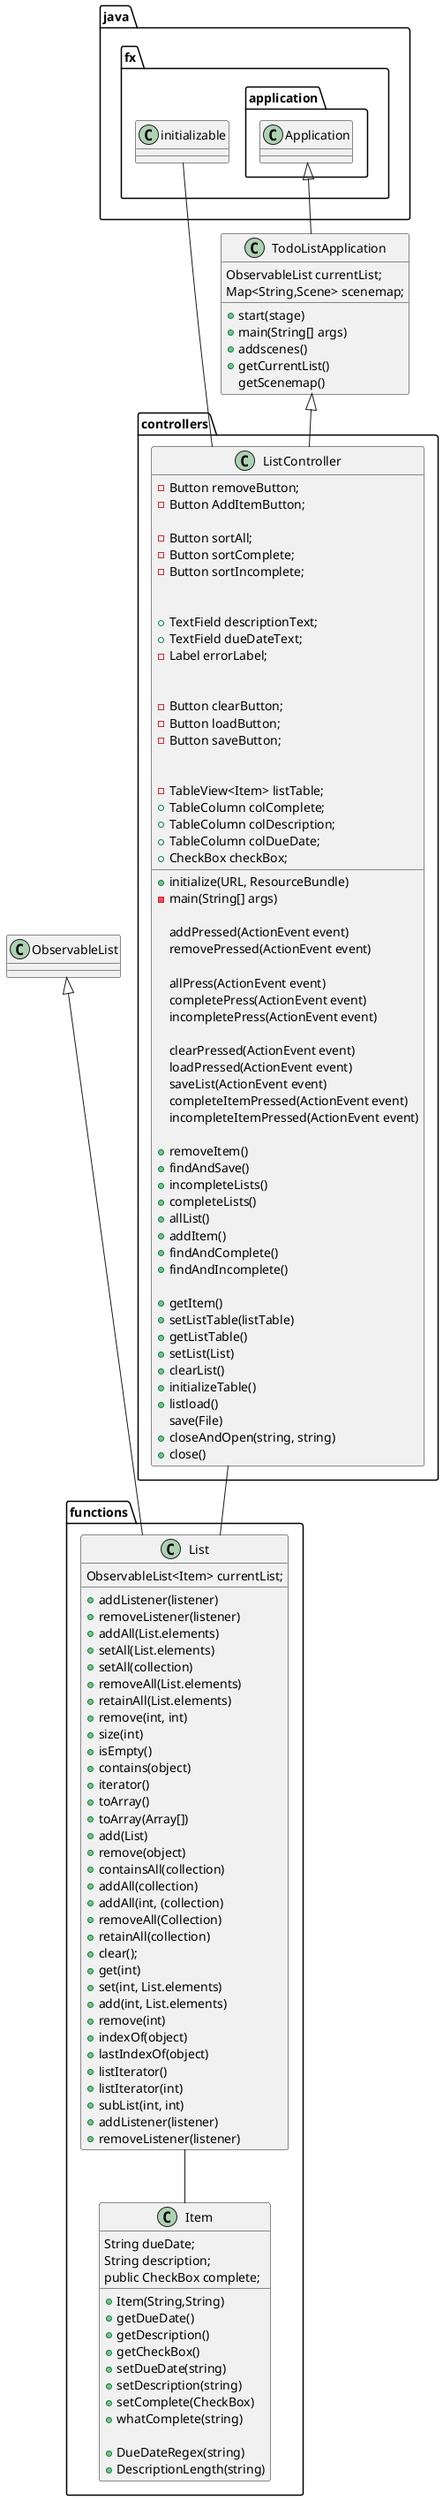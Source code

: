 @startuml

package controllers{
class ListController {
    -Button removeButton;
    -Button AddItemButton;

    -Button sortAll;
    -Button sortComplete;
    -Button sortIncomplete;


    +TextField descriptionText;
    +TextField dueDateText;
    -Label errorLabel;


    -Button clearButton;
    -Button loadButton;
    -Button saveButton;


    -TableView<Item> listTable;
    +TableColumn colComplete;
    +TableColumn colDescription;
    +TableColumn colDueDate;
    +CheckBox checkBox;

    +initialize(URL, ResourceBundle)
    -main(String[] args)

    addPressed(ActionEvent event)
    removePressed(ActionEvent event)

    allPress(ActionEvent event)
    completePress(ActionEvent event)
    incompletePress(ActionEvent event)

    clearPressed(ActionEvent event)
    loadPressed(ActionEvent event)
    saveList(ActionEvent event)
    completeItemPressed(ActionEvent event)
    incompleteItemPressed(ActionEvent event)

    +removeItem()
    +findAndSave()
    +incompleteLists()
    +completeLists()
    +allList()
    +addItem()
    +findAndComplete()
    +findAndIncomplete()

    +getItem()
    +setListTable(listTable)
    +getListTable()
    +setList(List)
    +clearList()
    +initializeTable()
    +listload()
    save(File)
    +closeAndOpen(string, string)
    +close()
    }
}
class ObservableList{}

class TodoListApplication{
    ObservableList currentList;
    Map<String,Scene> scenemap;

    +start(stage)
    +main(String[] args)
    +addscenes()
    +getCurrentList()
    getScenemap()

}
package functions {
    class Item{
     String dueDate;
     String description;
     public CheckBox complete;
     +Item(String,String)
     +getDueDate()
     +getDescription()
     +getCheckBox()
     +setDueDate(string)
     +setDescription(string)
     +setComplete(CheckBox)
     +whatComplete(string)

    +DueDateRegex(string)
    +DescriptionLength(string)
    }

    class List {
     ObservableList<Item> currentList;
     +addListener(listener)
     +removeListener(listener)
     +addAll(List.elements)
     +setAll(List.elements)
     +setAll(collection)
     +removeAll(List.elements)
     +retainAll(List.elements)
     +remove(int, int)
     +size(int)
     +isEmpty()
     +contains(object)
     +iterator()
     +toArray()
     +toArray(Array[])
     +add(List)
     +remove(object)
     +containsAll(collection)
     +addAll(collection)
     +addAll(int, (collection)
     +removeAll(Collection)
     +retainAll(collection)
     +clear();
     +get(int)
     +set(int, List.elements)
     +add(int, List.elements)
     +remove(int)
     +indexOf(object)
     +lastIndexOf(object)
     +listIterator()
     +listIterator(int)
     +subList(int, int)
     +addListener(listener)
     +removeListener(listener)

    }

}
java.fx.application.Application <|-- TodoListApplication
TodoListApplication <|-- ListController
java.fx.initializable -- ListController
ObservableList <|-- List
List -- Item
ListController -- List

@enduml